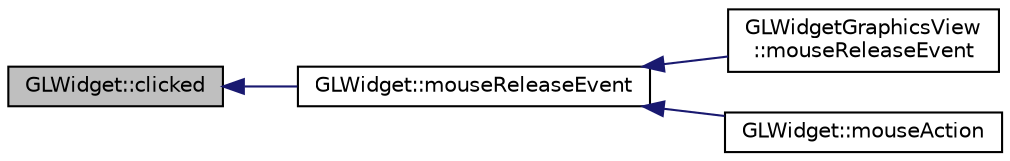 digraph "GLWidget::clicked"
{
 // INTERACTIVE_SVG=YES
  edge [fontname="Helvetica",fontsize="10",labelfontname="Helvetica",labelfontsize="10"];
  node [fontname="Helvetica",fontsize="10",shape=record];
  rankdir="LR";
  Node1 [label="GLWidget::clicked",height=0.2,width=0.4,color="black", fillcolor="grey75", style="filled", fontcolor="black"];
  Node1 -> Node2 [dir="back",color="midnightblue",fontsize="10",style="solid",fontname="Helvetica"];
  Node2 [label="GLWidget::mouseReleaseEvent",height=0.2,width=0.4,color="black", fillcolor="white", style="filled",URL="$da/d10/class_g_l_widget.html#ab992c4c25439a5ef23031991015451c1"];
  Node2 -> Node3 [dir="back",color="midnightblue",fontsize="10",style="solid",fontname="Helvetica"];
  Node3 [label="GLWidgetGraphicsView\l::mouseReleaseEvent",height=0.2,width=0.4,color="black", fillcolor="white", style="filled",URL="$d2/d5c/class_g_l_widget_graphics_view.html#a986fb6f7feffb63ba3f154c806fa91a9"];
  Node2 -> Node4 [dir="back",color="midnightblue",fontsize="10",style="solid",fontname="Helvetica"];
  Node4 [label="GLWidget::mouseAction",height=0.2,width=0.4,color="black", fillcolor="white", style="filled",URL="$da/d10/class_g_l_widget.html#ac38cb02e557b2f553c83bb49f26eb50d"];
}
